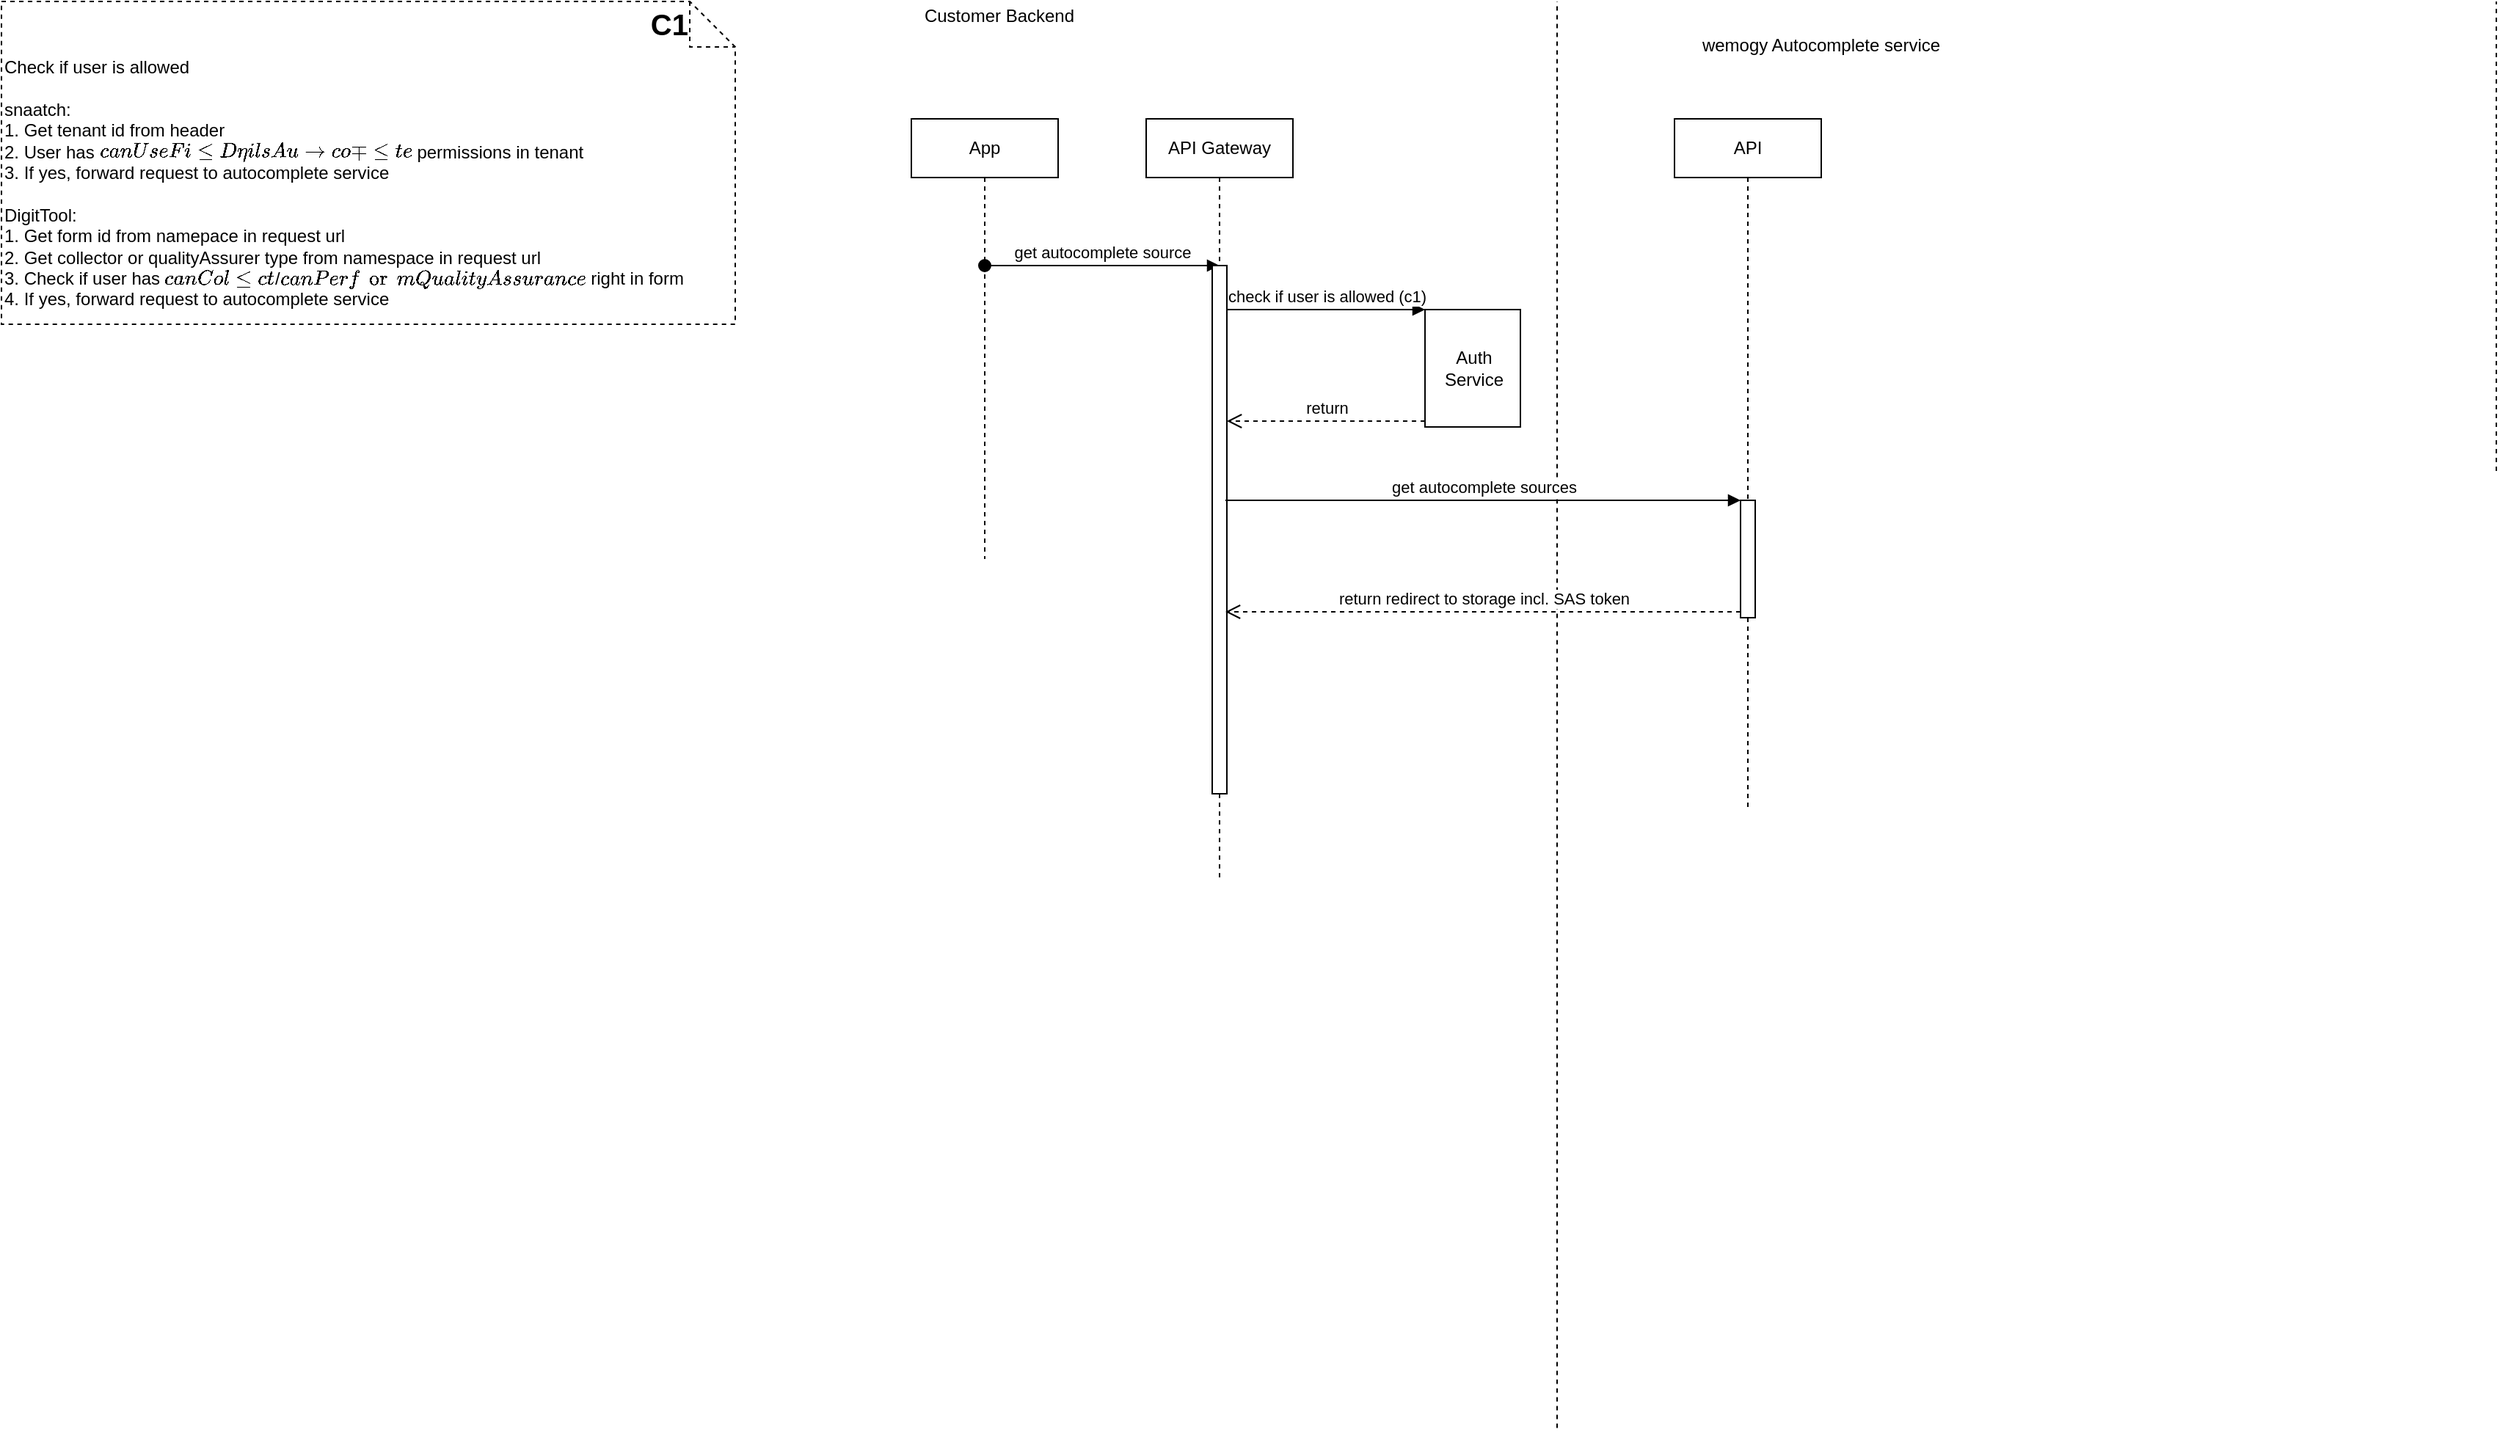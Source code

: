 <mxfile>
    <diagram id="_KkF98Ebx747qPU3sn6b" name="Page-1">
        <mxGraphModel dx="3707" dy="752" grid="1" gridSize="10" guides="1" tooltips="1" connect="1" arrows="1" fold="1" page="1" pageScale="1" pageWidth="827" pageHeight="1169" math="0" shadow="0">
            <root>
                <mxCell id="0"/>
                <mxCell id="1" parent="0"/>
                <mxCell id="31" value="API Gateway" style="shape=umlLifeline;perimeter=lifelinePerimeter;whiteSpace=wrap;html=1;container=1;collapsible=0;recursiveResize=0;outlineConnect=0;" vertex="1" parent="1">
                    <mxGeometry x="360" y="120" width="100" height="520" as="geometry"/>
                </mxCell>
                <mxCell id="4" value="" style="endArrow=none;dashed=1;html=1;" parent="1" edge="1">
                    <mxGeometry width="50" height="50" relative="1" as="geometry">
                        <mxPoint x="640" y="1012.286" as="sourcePoint"/>
                        <mxPoint x="640" y="40" as="targetPoint"/>
                    </mxGeometry>
                </mxCell>
                <mxCell id="5" value="Customer Backend" style="text;html=1;strokeColor=none;fillColor=none;align=center;verticalAlign=middle;whiteSpace=wrap;rounded=0;" parent="1" vertex="1">
                    <mxGeometry x="160" y="40" width="200" height="20" as="geometry"/>
                </mxCell>
                <mxCell id="12" value="" style="endArrow=none;dashed=1;html=1;" parent="1" edge="1">
                    <mxGeometry width="50" height="50" relative="1" as="geometry">
                        <mxPoint x="1280" y="360" as="sourcePoint"/>
                        <mxPoint x="1280" y="40" as="targetPoint"/>
                    </mxGeometry>
                </mxCell>
                <mxCell id="13" value="wemogy Autocomplete service" style="text;html=1;strokeColor=none;fillColor=none;align=center;verticalAlign=middle;whiteSpace=wrap;rounded=0;" parent="1" vertex="1">
                    <mxGeometry x="720" y="60" width="200" height="20" as="geometry"/>
                </mxCell>
                <mxCell id="20" value="App" style="shape=umlLifeline;perimeter=lifelinePerimeter;whiteSpace=wrap;html=1;container=1;collapsible=0;recursiveResize=0;outlineConnect=0;" vertex="1" parent="1">
                    <mxGeometry x="200" y="120" width="100" height="300" as="geometry"/>
                </mxCell>
                <mxCell id="23" value="API" style="shape=umlLifeline;perimeter=lifelinePerimeter;whiteSpace=wrap;html=1;container=1;collapsible=0;recursiveResize=0;outlineConnect=0;" vertex="1" parent="1">
                    <mxGeometry x="720" y="120" width="100" height="470" as="geometry"/>
                </mxCell>
                <mxCell id="25" value="get autocomplete source" style="html=1;verticalAlign=bottom;startArrow=oval;startFill=1;endArrow=block;startSize=8;" edge="1" parent="1">
                    <mxGeometry width="60" relative="1" as="geometry">
                        <mxPoint x="250" y="220" as="sourcePoint"/>
                        <mxPoint x="410" y="220" as="targetPoint"/>
                    </mxGeometry>
                </mxCell>
                <mxCell id="27" value="" style="html=1;points=[];perimeter=orthogonalPerimeter;" vertex="1" parent="1">
                    <mxGeometry x="405" y="220" width="10" height="360" as="geometry"/>
                </mxCell>
                <mxCell id="28" value="Auth&lt;br&gt;Service" style="html=1;points=[];perimeter=orthogonalPerimeter;" vertex="1" parent="1">
                    <mxGeometry x="550" y="250" width="65" height="80" as="geometry"/>
                </mxCell>
                <mxCell id="29" value="check if user is allowed (c1)" style="html=1;verticalAlign=bottom;endArrow=block;entryX=0;entryY=0;" edge="1" target="28" parent="1">
                    <mxGeometry relative="1" as="geometry">
                        <mxPoint x="415" y="250" as="sourcePoint"/>
                    </mxGeometry>
                </mxCell>
                <mxCell id="30" value="return" style="html=1;verticalAlign=bottom;endArrow=open;dashed=1;endSize=8;exitX=0;exitY=0.95;" edge="1" source="28" parent="1">
                    <mxGeometry relative="1" as="geometry">
                        <mxPoint x="415" y="326" as="targetPoint"/>
                    </mxGeometry>
                </mxCell>
                <mxCell id="41" value="" style="group;dashed=1;align=right;" vertex="1" connectable="0" parent="1">
                    <mxGeometry x="-420" y="40" width="500" height="220" as="geometry"/>
                </mxCell>
                <mxCell id="42" value="Check if user is allowed&lt;br&gt;&lt;br&gt;snaatch:&lt;br&gt;1. Get tenant id from header&lt;br&gt;2. User has `canUseFileDetailsAutocomplete` permissions in tenant&lt;br&gt;3. If yes, forward request to autocomplete service&lt;br&gt;&lt;br&gt;DigitTool:&lt;br&gt;1. Get form id from namepace in request url&lt;br&gt;2. Get collector or qualityAssurer type from namespace in request url&lt;br&gt;3. Check if user has `canCollect`/`canPerformQualityAssurance` right in form&lt;br&gt;4. If yes, forward request to autocomplete service" style="shape=note2;boundedLbl=1;whiteSpace=wrap;html=1;size=31;verticalAlign=top;align=left;dashed=1;" vertex="1" parent="41">
                    <mxGeometry width="500" height="220" as="geometry"/>
                </mxCell>
                <mxCell id="43" value="&lt;b&gt;&lt;font style=&quot;font-size: 20px&quot;&gt;C1&lt;/font&gt;&lt;/b&gt;" style="text;html=1;strokeColor=none;fillColor=none;align=right;verticalAlign=middle;whiteSpace=wrap;rounded=0;" vertex="1" parent="41">
                    <mxGeometry x="440" width="30" height="30" as="geometry"/>
                </mxCell>
                <mxCell id="48" value="" style="html=1;points=[];perimeter=orthogonalPerimeter;align=right;" vertex="1" parent="1">
                    <mxGeometry x="765" y="380" width="10" height="80" as="geometry"/>
                </mxCell>
                <mxCell id="49" value="get autocomplete sources" style="html=1;verticalAlign=bottom;endArrow=block;entryX=0;entryY=0;" edge="1" target="48" parent="1">
                    <mxGeometry relative="1" as="geometry">
                        <mxPoint x="414" y="380" as="sourcePoint"/>
                    </mxGeometry>
                </mxCell>
                <mxCell id="50" value="return redirect to storage incl. SAS token" style="html=1;verticalAlign=bottom;endArrow=open;dashed=1;endSize=8;exitX=0;exitY=0.95;" edge="1" source="48" parent="1">
                    <mxGeometry relative="1" as="geometry">
                        <mxPoint x="414" y="456" as="targetPoint"/>
                    </mxGeometry>
                </mxCell>
            </root>
        </mxGraphModel>
    </diagram>
</mxfile>
